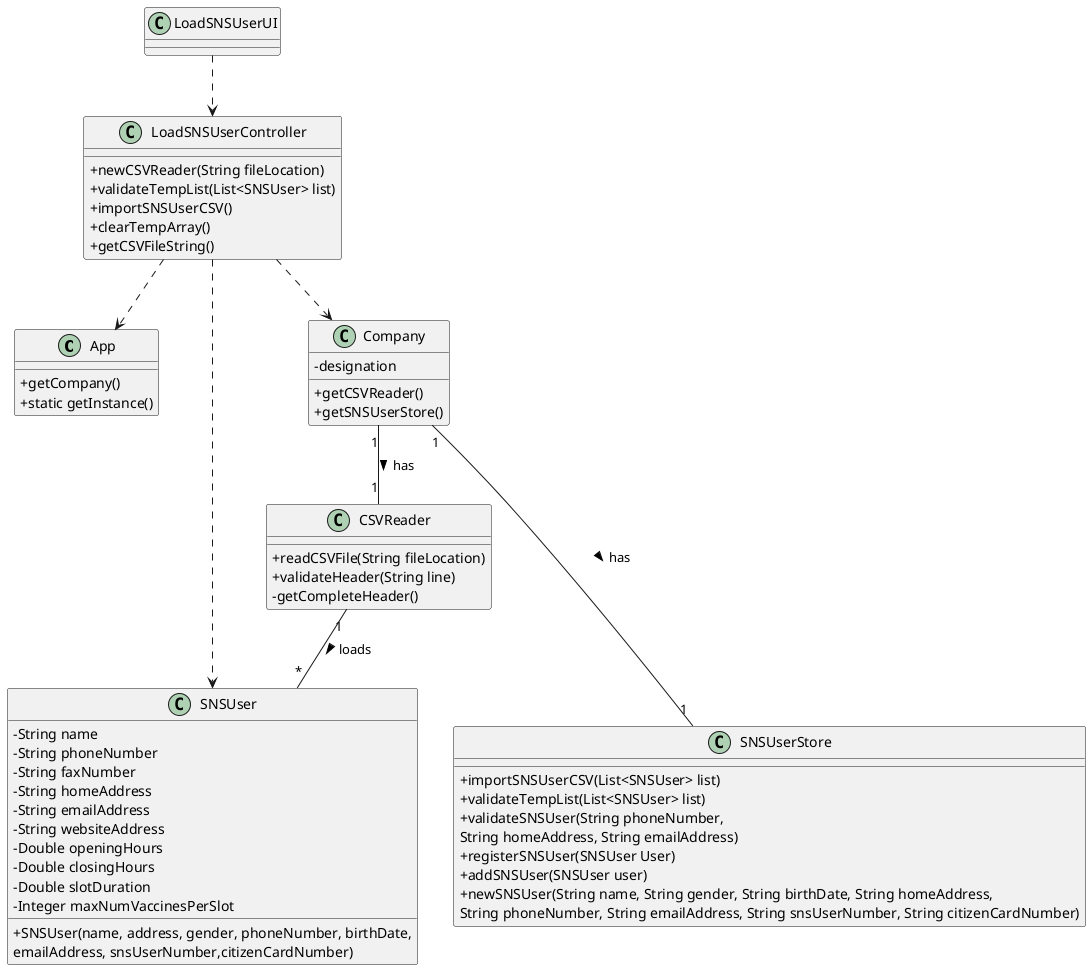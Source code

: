 @startuml
'https://plantuml.com/class-diagram
skinparam classAttributeIconSize 0

class App{
    +getCompany()
    +static getInstance()
}

class SNSUser{
    -String name
    -String phoneNumber
    -String faxNumber
    -String homeAddress
    -String emailAddress
    -String websiteAddress
    -Double openingHours
    -Double closingHours
    -Double slotDuration
    -Integer maxNumVaccinesPerSlot
    +SNSUser(name, address, gender, phoneNumber, birthDate,\nemailAddress, snsUserNumber,citizenCardNumber)

}


class LoadSNSUserUI {
}


class LoadSNSUserController{
    +newCSVReader(String fileLocation)
    +validateTempList(List<SNSUser> list)
    +importSNSUserCSV()
    +clearTempArray()
    +getCSVFileString()
}

class Company {
    -designation
    +getCSVReader()
    +getSNSUserStore()
}

class SNSUserStore{
+importSNSUserCSV(List<SNSUser> list)
+validateTempList(List<SNSUser> list)
+validateSNSUser(String phoneNumber,\nString homeAddress, String emailAddress)
+registerSNSUser(SNSUser User)
+addSNSUser(SNSUser user)
+newSNSUser(String name, String gender, String birthDate, String homeAddress,\nString phoneNumber, String emailAddress, String snsUserNumber, String citizenCardNumber)
}

class CSVReader{
    +readCSVFile(String fileLocation)
    +validateHeader(String line)
    -getCompleteHeader()
}


LoadSNSUserUI .down.> LoadSNSUserController
LoadSNSUserController .down.> Company
Company "1" -down-- "1" SNSUserStore : has >
Company "1" -down- "1" CSVReader : has >
CSVReader "1" -down- "*" SNSUser : loads >
LoadSNSUserController ..> SNSUser
LoadSNSUserController ..> App


@enduml